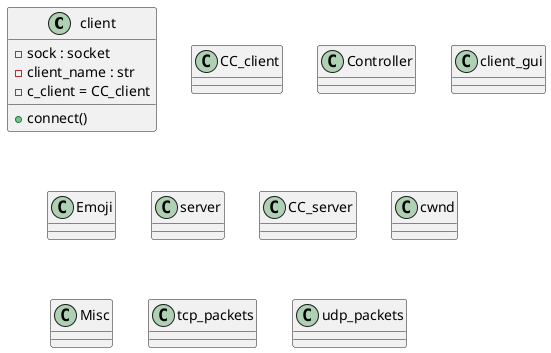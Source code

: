 @startuml

class client{
-sock : socket
-client_name : str
-c_client = CC_client

+connect()
}
class CC_client

class Controller

class client_gui
class Emoji

class server
class CC_server
class cwnd

class Misc
class tcp_packets
class udp_packets

@enduml